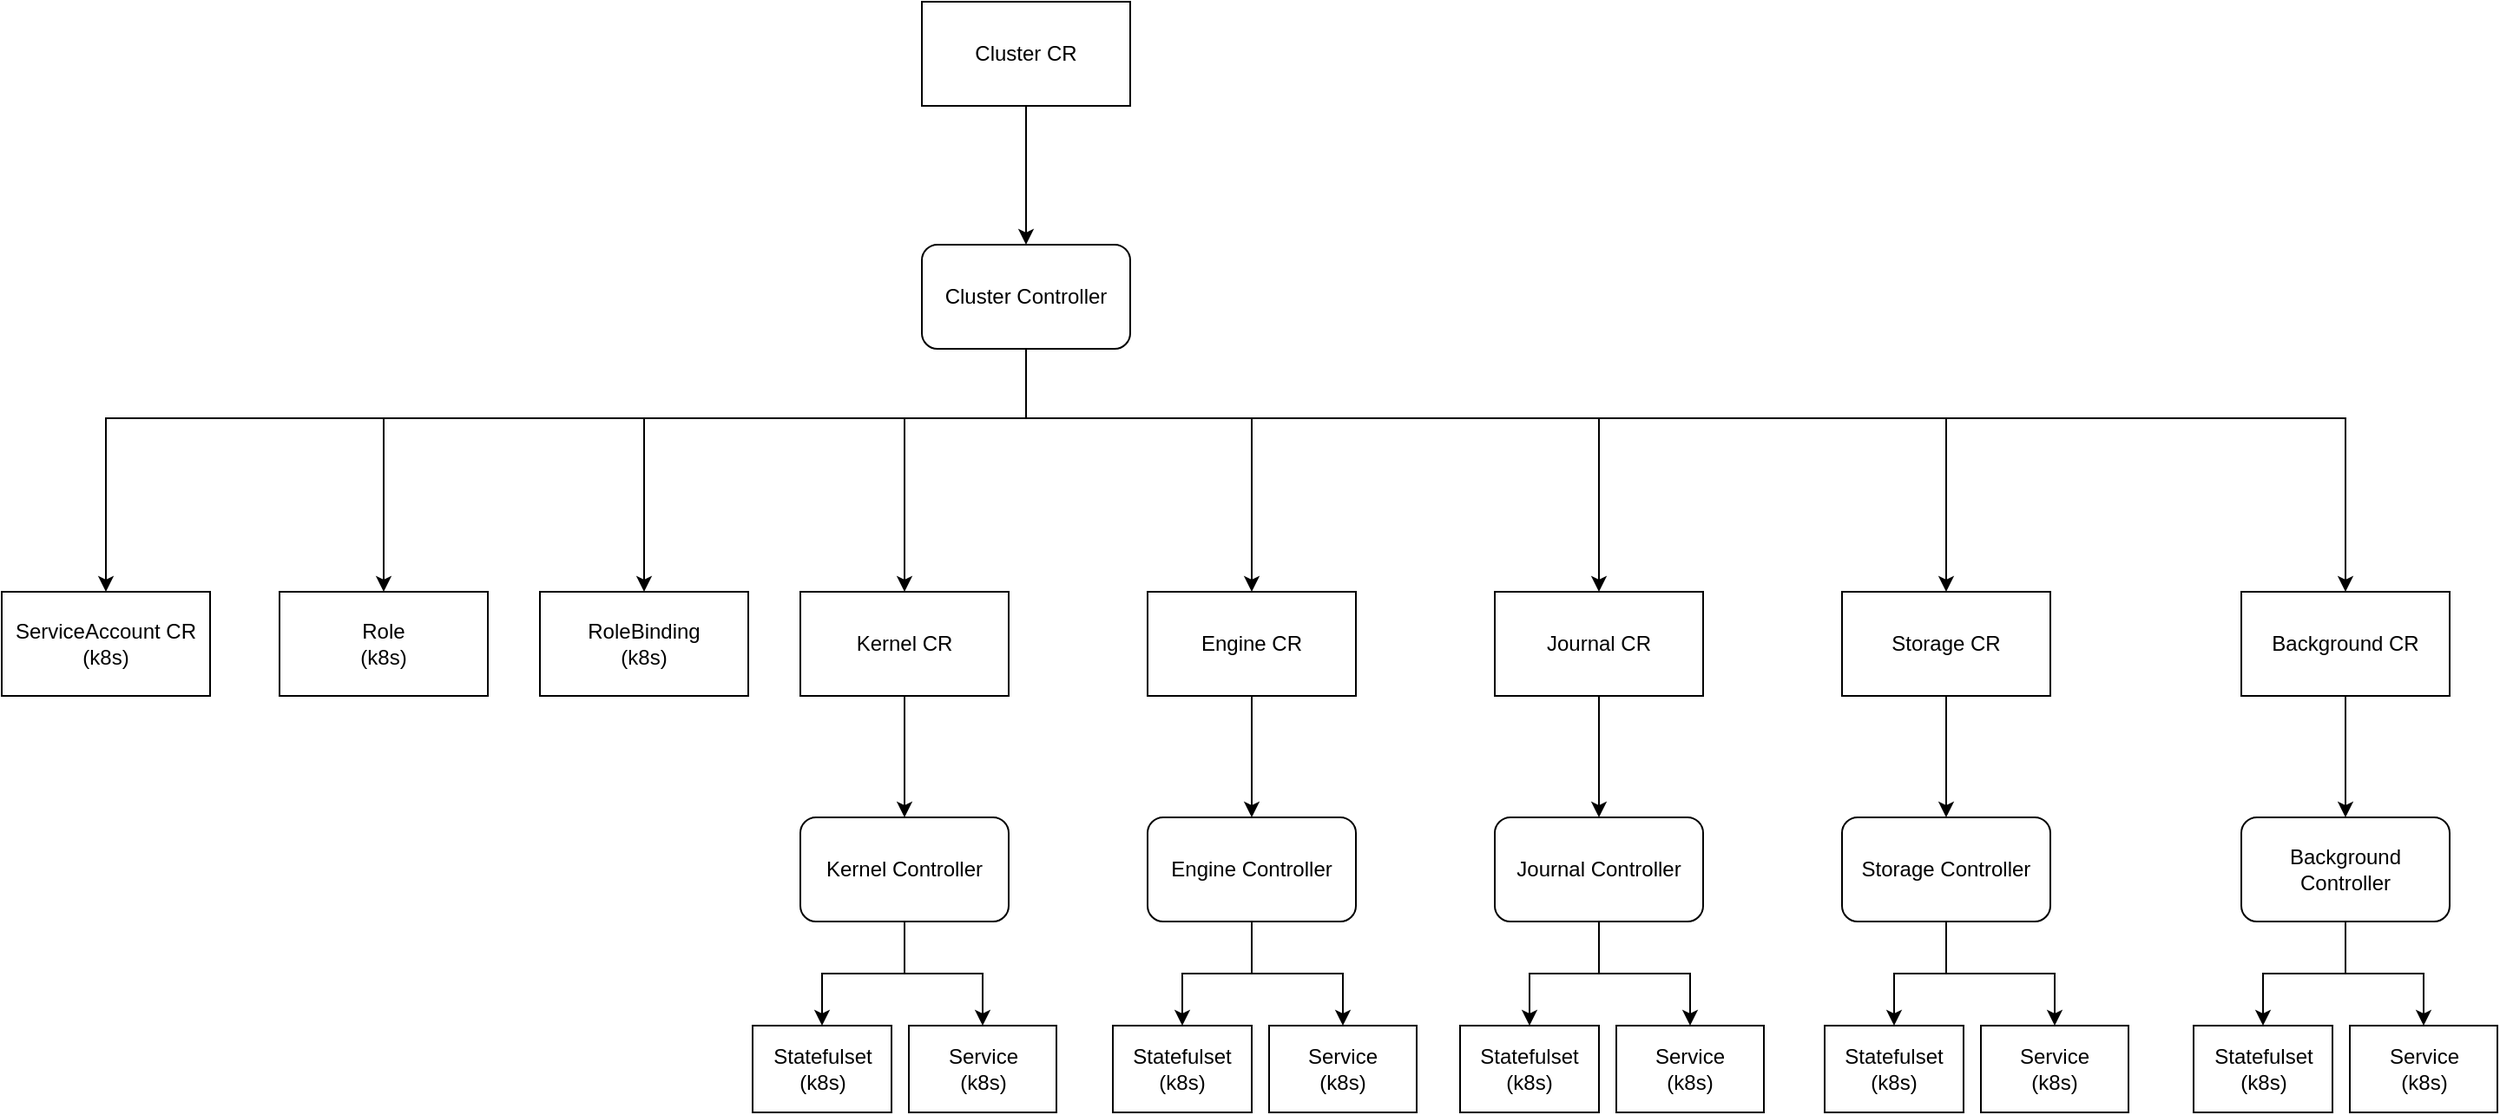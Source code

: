 <mxfile version="16.0.3" type="github">
  <diagram id="ZB0FOyPixN7WyEiz6lQO" name="Page-1">
    <mxGraphModel dx="2228" dy="746" grid="1" gridSize="10" guides="1" tooltips="1" connect="1" arrows="1" fold="1" page="1" pageScale="1" pageWidth="850" pageHeight="1100" math="0" shadow="0">
      <root>
        <mxCell id="0" />
        <mxCell id="1" parent="0" />
        <mxCell id="ID6AHChrOmCax6VTV1ZO-7" style="edgeStyle=orthogonalEdgeStyle;rounded=0;orthogonalLoop=1;jettySize=auto;html=1;entryX=0.5;entryY=0;entryDx=0;entryDy=0;" edge="1" parent="1" source="ID6AHChrOmCax6VTV1ZO-1" target="ID6AHChrOmCax6VTV1ZO-4">
          <mxGeometry relative="1" as="geometry">
            <Array as="points">
              <mxPoint x="450" y="340" />
              <mxPoint x="-80" y="340" />
            </Array>
          </mxGeometry>
        </mxCell>
        <mxCell id="ID6AHChrOmCax6VTV1ZO-8" style="edgeStyle=orthogonalEdgeStyle;rounded=0;orthogonalLoop=1;jettySize=auto;html=1;exitX=0.5;exitY=1;exitDx=0;exitDy=0;entryX=0.5;entryY=0;entryDx=0;entryDy=0;" edge="1" parent="1" source="ID6AHChrOmCax6VTV1ZO-1" target="ID6AHChrOmCax6VTV1ZO-5">
          <mxGeometry relative="1" as="geometry">
            <Array as="points">
              <mxPoint x="450" y="340" />
              <mxPoint x="80" y="340" />
            </Array>
          </mxGeometry>
        </mxCell>
        <mxCell id="ID6AHChrOmCax6VTV1ZO-9" style="edgeStyle=orthogonalEdgeStyle;rounded=0;orthogonalLoop=1;jettySize=auto;html=1;" edge="1" parent="1" source="ID6AHChrOmCax6VTV1ZO-1" target="ID6AHChrOmCax6VTV1ZO-6">
          <mxGeometry relative="1" as="geometry">
            <Array as="points">
              <mxPoint x="450" y="340" />
              <mxPoint x="230" y="340" />
            </Array>
          </mxGeometry>
        </mxCell>
        <mxCell id="ID6AHChrOmCax6VTV1ZO-15" style="edgeStyle=orthogonalEdgeStyle;rounded=0;orthogonalLoop=1;jettySize=auto;html=1;" edge="1" parent="1" source="ID6AHChrOmCax6VTV1ZO-1" target="ID6AHChrOmCax6VTV1ZO-10">
          <mxGeometry relative="1" as="geometry">
            <Array as="points">
              <mxPoint x="450" y="340" />
              <mxPoint x="380" y="340" />
            </Array>
          </mxGeometry>
        </mxCell>
        <mxCell id="ID6AHChrOmCax6VTV1ZO-16" style="edgeStyle=orthogonalEdgeStyle;rounded=0;orthogonalLoop=1;jettySize=auto;html=1;" edge="1" parent="1" source="ID6AHChrOmCax6VTV1ZO-1" target="ID6AHChrOmCax6VTV1ZO-11">
          <mxGeometry relative="1" as="geometry">
            <Array as="points">
              <mxPoint x="450" y="340" />
              <mxPoint x="580" y="340" />
            </Array>
          </mxGeometry>
        </mxCell>
        <mxCell id="ID6AHChrOmCax6VTV1ZO-17" style="edgeStyle=orthogonalEdgeStyle;rounded=0;orthogonalLoop=1;jettySize=auto;html=1;" edge="1" parent="1" source="ID6AHChrOmCax6VTV1ZO-1" target="ID6AHChrOmCax6VTV1ZO-12">
          <mxGeometry relative="1" as="geometry">
            <Array as="points">
              <mxPoint x="450" y="340" />
              <mxPoint x="780" y="340" />
            </Array>
          </mxGeometry>
        </mxCell>
        <mxCell id="ID6AHChrOmCax6VTV1ZO-18" style="edgeStyle=orthogonalEdgeStyle;rounded=0;orthogonalLoop=1;jettySize=auto;html=1;entryX=0.5;entryY=0;entryDx=0;entryDy=0;" edge="1" parent="1" source="ID6AHChrOmCax6VTV1ZO-1" target="ID6AHChrOmCax6VTV1ZO-13">
          <mxGeometry relative="1" as="geometry">
            <Array as="points">
              <mxPoint x="450" y="340" />
              <mxPoint x="980" y="340" />
            </Array>
          </mxGeometry>
        </mxCell>
        <mxCell id="ID6AHChrOmCax6VTV1ZO-19" style="edgeStyle=orthogonalEdgeStyle;rounded=0;orthogonalLoop=1;jettySize=auto;html=1;entryX=0.5;entryY=0;entryDx=0;entryDy=0;" edge="1" parent="1" source="ID6AHChrOmCax6VTV1ZO-1" target="ID6AHChrOmCax6VTV1ZO-14">
          <mxGeometry relative="1" as="geometry">
            <Array as="points">
              <mxPoint x="450" y="340" />
              <mxPoint x="1210" y="340" />
            </Array>
          </mxGeometry>
        </mxCell>
        <mxCell id="ID6AHChrOmCax6VTV1ZO-1" value="Cluster Controller" style="rounded=1;whiteSpace=wrap;html=1;" vertex="1" parent="1">
          <mxGeometry x="390" y="240" width="120" height="60" as="geometry" />
        </mxCell>
        <mxCell id="ID6AHChrOmCax6VTV1ZO-3" style="edgeStyle=orthogonalEdgeStyle;rounded=0;orthogonalLoop=1;jettySize=auto;html=1;" edge="1" parent="1" source="ID6AHChrOmCax6VTV1ZO-2" target="ID6AHChrOmCax6VTV1ZO-1">
          <mxGeometry relative="1" as="geometry" />
        </mxCell>
        <mxCell id="ID6AHChrOmCax6VTV1ZO-2" value="Cluster CR" style="rounded=0;whiteSpace=wrap;html=1;" vertex="1" parent="1">
          <mxGeometry x="390" y="100" width="120" height="60" as="geometry" />
        </mxCell>
        <mxCell id="ID6AHChrOmCax6VTV1ZO-4" value="ServiceAccount CR&lt;br&gt;(k8s)" style="rounded=0;whiteSpace=wrap;html=1;" vertex="1" parent="1">
          <mxGeometry x="-140" y="440" width="120" height="60" as="geometry" />
        </mxCell>
        <mxCell id="ID6AHChrOmCax6VTV1ZO-5" value="Role&lt;br&gt;(k8s)" style="rounded=0;whiteSpace=wrap;html=1;" vertex="1" parent="1">
          <mxGeometry x="20" y="440" width="120" height="60" as="geometry" />
        </mxCell>
        <mxCell id="ID6AHChrOmCax6VTV1ZO-6" value="RoleBinding&lt;br&gt;(k8s)" style="rounded=0;whiteSpace=wrap;html=1;" vertex="1" parent="1">
          <mxGeometry x="170" y="440" width="120" height="60" as="geometry" />
        </mxCell>
        <mxCell id="ID6AHChrOmCax6VTV1ZO-25" style="edgeStyle=orthogonalEdgeStyle;rounded=0;orthogonalLoop=1;jettySize=auto;html=1;entryX=0.5;entryY=0;entryDx=0;entryDy=0;" edge="1" parent="1" source="ID6AHChrOmCax6VTV1ZO-10" target="ID6AHChrOmCax6VTV1ZO-20">
          <mxGeometry relative="1" as="geometry" />
        </mxCell>
        <mxCell id="ID6AHChrOmCax6VTV1ZO-10" value="Kernel CR" style="rounded=0;whiteSpace=wrap;html=1;" vertex="1" parent="1">
          <mxGeometry x="320" y="440" width="120" height="60" as="geometry" />
        </mxCell>
        <mxCell id="ID6AHChrOmCax6VTV1ZO-26" style="edgeStyle=orthogonalEdgeStyle;rounded=0;orthogonalLoop=1;jettySize=auto;html=1;" edge="1" parent="1" source="ID6AHChrOmCax6VTV1ZO-11" target="ID6AHChrOmCax6VTV1ZO-21">
          <mxGeometry relative="1" as="geometry" />
        </mxCell>
        <mxCell id="ID6AHChrOmCax6VTV1ZO-11" value="Engine CR" style="rounded=0;whiteSpace=wrap;html=1;" vertex="1" parent="1">
          <mxGeometry x="520" y="440" width="120" height="60" as="geometry" />
        </mxCell>
        <mxCell id="ID6AHChrOmCax6VTV1ZO-27" style="edgeStyle=orthogonalEdgeStyle;rounded=0;orthogonalLoop=1;jettySize=auto;html=1;entryX=0.5;entryY=0;entryDx=0;entryDy=0;" edge="1" parent="1" source="ID6AHChrOmCax6VTV1ZO-12" target="ID6AHChrOmCax6VTV1ZO-22">
          <mxGeometry relative="1" as="geometry" />
        </mxCell>
        <mxCell id="ID6AHChrOmCax6VTV1ZO-12" value="Journal CR" style="rounded=0;whiteSpace=wrap;html=1;" vertex="1" parent="1">
          <mxGeometry x="720" y="440" width="120" height="60" as="geometry" />
        </mxCell>
        <mxCell id="ID6AHChrOmCax6VTV1ZO-28" style="edgeStyle=orthogonalEdgeStyle;rounded=0;orthogonalLoop=1;jettySize=auto;html=1;" edge="1" parent="1" source="ID6AHChrOmCax6VTV1ZO-13" target="ID6AHChrOmCax6VTV1ZO-23">
          <mxGeometry relative="1" as="geometry" />
        </mxCell>
        <mxCell id="ID6AHChrOmCax6VTV1ZO-13" value="Storage CR" style="rounded=0;whiteSpace=wrap;html=1;" vertex="1" parent="1">
          <mxGeometry x="920" y="440" width="120" height="60" as="geometry" />
        </mxCell>
        <mxCell id="ID6AHChrOmCax6VTV1ZO-29" style="edgeStyle=orthogonalEdgeStyle;rounded=0;orthogonalLoop=1;jettySize=auto;html=1;entryX=0.5;entryY=0;entryDx=0;entryDy=0;" edge="1" parent="1" source="ID6AHChrOmCax6VTV1ZO-14" target="ID6AHChrOmCax6VTV1ZO-24">
          <mxGeometry relative="1" as="geometry" />
        </mxCell>
        <mxCell id="ID6AHChrOmCax6VTV1ZO-14" value="Background CR" style="rounded=0;whiteSpace=wrap;html=1;" vertex="1" parent="1">
          <mxGeometry x="1150" y="440" width="120" height="60" as="geometry" />
        </mxCell>
        <mxCell id="ID6AHChrOmCax6VTV1ZO-41" style="edgeStyle=orthogonalEdgeStyle;rounded=0;orthogonalLoop=1;jettySize=auto;html=1;exitX=0.5;exitY=1;exitDx=0;exitDy=0;entryX=0.5;entryY=0;entryDx=0;entryDy=0;" edge="1" parent="1" source="ID6AHChrOmCax6VTV1ZO-20" target="ID6AHChrOmCax6VTV1ZO-30">
          <mxGeometry relative="1" as="geometry" />
        </mxCell>
        <mxCell id="ID6AHChrOmCax6VTV1ZO-42" style="edgeStyle=orthogonalEdgeStyle;rounded=0;orthogonalLoop=1;jettySize=auto;html=1;" edge="1" parent="1" source="ID6AHChrOmCax6VTV1ZO-20" target="ID6AHChrOmCax6VTV1ZO-31">
          <mxGeometry relative="1" as="geometry" />
        </mxCell>
        <mxCell id="ID6AHChrOmCax6VTV1ZO-20" value="Kernel Controller" style="rounded=1;whiteSpace=wrap;html=1;" vertex="1" parent="1">
          <mxGeometry x="320" y="570" width="120" height="60" as="geometry" />
        </mxCell>
        <mxCell id="ID6AHChrOmCax6VTV1ZO-43" style="edgeStyle=orthogonalEdgeStyle;rounded=0;orthogonalLoop=1;jettySize=auto;html=1;entryX=0.5;entryY=0;entryDx=0;entryDy=0;" edge="1" parent="1" source="ID6AHChrOmCax6VTV1ZO-21" target="ID6AHChrOmCax6VTV1ZO-35">
          <mxGeometry relative="1" as="geometry" />
        </mxCell>
        <mxCell id="ID6AHChrOmCax6VTV1ZO-44" style="edgeStyle=orthogonalEdgeStyle;rounded=0;orthogonalLoop=1;jettySize=auto;html=1;entryX=0.5;entryY=0;entryDx=0;entryDy=0;" edge="1" parent="1" source="ID6AHChrOmCax6VTV1ZO-21" target="ID6AHChrOmCax6VTV1ZO-36">
          <mxGeometry relative="1" as="geometry" />
        </mxCell>
        <mxCell id="ID6AHChrOmCax6VTV1ZO-21" value="Engine Controller" style="rounded=1;whiteSpace=wrap;html=1;" vertex="1" parent="1">
          <mxGeometry x="520" y="570" width="120" height="60" as="geometry" />
        </mxCell>
        <mxCell id="ID6AHChrOmCax6VTV1ZO-45" style="edgeStyle=orthogonalEdgeStyle;rounded=0;orthogonalLoop=1;jettySize=auto;html=1;entryX=0.5;entryY=0;entryDx=0;entryDy=0;" edge="1" parent="1" source="ID6AHChrOmCax6VTV1ZO-22" target="ID6AHChrOmCax6VTV1ZO-37">
          <mxGeometry relative="1" as="geometry" />
        </mxCell>
        <mxCell id="ID6AHChrOmCax6VTV1ZO-47" style="edgeStyle=orthogonalEdgeStyle;rounded=0;orthogonalLoop=1;jettySize=auto;html=1;" edge="1" parent="1" source="ID6AHChrOmCax6VTV1ZO-22" target="ID6AHChrOmCax6VTV1ZO-38">
          <mxGeometry relative="1" as="geometry" />
        </mxCell>
        <mxCell id="ID6AHChrOmCax6VTV1ZO-22" value="Journal Controller" style="rounded=1;whiteSpace=wrap;html=1;" vertex="1" parent="1">
          <mxGeometry x="720" y="570" width="120" height="60" as="geometry" />
        </mxCell>
        <mxCell id="ID6AHChrOmCax6VTV1ZO-48" style="edgeStyle=orthogonalEdgeStyle;rounded=0;orthogonalLoop=1;jettySize=auto;html=1;entryX=0.5;entryY=0;entryDx=0;entryDy=0;" edge="1" parent="1" source="ID6AHChrOmCax6VTV1ZO-23" target="ID6AHChrOmCax6VTV1ZO-39">
          <mxGeometry relative="1" as="geometry" />
        </mxCell>
        <mxCell id="ID6AHChrOmCax6VTV1ZO-49" style="edgeStyle=orthogonalEdgeStyle;rounded=0;orthogonalLoop=1;jettySize=auto;html=1;entryX=0.5;entryY=0;entryDx=0;entryDy=0;" edge="1" parent="1" source="ID6AHChrOmCax6VTV1ZO-23" target="ID6AHChrOmCax6VTV1ZO-40">
          <mxGeometry relative="1" as="geometry" />
        </mxCell>
        <mxCell id="ID6AHChrOmCax6VTV1ZO-23" value="Storage Controller" style="rounded=1;whiteSpace=wrap;html=1;" vertex="1" parent="1">
          <mxGeometry x="920" y="570" width="120" height="60" as="geometry" />
        </mxCell>
        <mxCell id="ID6AHChrOmCax6VTV1ZO-52" style="edgeStyle=orthogonalEdgeStyle;rounded=0;orthogonalLoop=1;jettySize=auto;html=1;entryX=0.5;entryY=0;entryDx=0;entryDy=0;" edge="1" parent="1" source="ID6AHChrOmCax6VTV1ZO-24" target="ID6AHChrOmCax6VTV1ZO-50">
          <mxGeometry relative="1" as="geometry" />
        </mxCell>
        <mxCell id="ID6AHChrOmCax6VTV1ZO-53" style="edgeStyle=orthogonalEdgeStyle;rounded=0;orthogonalLoop=1;jettySize=auto;html=1;" edge="1" parent="1" source="ID6AHChrOmCax6VTV1ZO-24" target="ID6AHChrOmCax6VTV1ZO-51">
          <mxGeometry relative="1" as="geometry" />
        </mxCell>
        <mxCell id="ID6AHChrOmCax6VTV1ZO-24" value="Background Controller" style="rounded=1;whiteSpace=wrap;html=1;" vertex="1" parent="1">
          <mxGeometry x="1150" y="570" width="120" height="60" as="geometry" />
        </mxCell>
        <mxCell id="ID6AHChrOmCax6VTV1ZO-30" value="Statefulset&lt;br&gt;(k8s)" style="rounded=0;whiteSpace=wrap;html=1;" vertex="1" parent="1">
          <mxGeometry x="292.5" y="690" width="80" height="50" as="geometry" />
        </mxCell>
        <mxCell id="ID6AHChrOmCax6VTV1ZO-31" value="Service&lt;br&gt;(k8s)" style="rounded=0;whiteSpace=wrap;html=1;" vertex="1" parent="1">
          <mxGeometry x="382.5" y="690" width="85" height="50" as="geometry" />
        </mxCell>
        <mxCell id="ID6AHChrOmCax6VTV1ZO-35" value="Statefulset&lt;br&gt;(k8s)" style="rounded=0;whiteSpace=wrap;html=1;" vertex="1" parent="1">
          <mxGeometry x="500" y="690" width="80" height="50" as="geometry" />
        </mxCell>
        <mxCell id="ID6AHChrOmCax6VTV1ZO-36" value="Service&lt;br&gt;(k8s)" style="rounded=0;whiteSpace=wrap;html=1;" vertex="1" parent="1">
          <mxGeometry x="590" y="690" width="85" height="50" as="geometry" />
        </mxCell>
        <mxCell id="ID6AHChrOmCax6VTV1ZO-37" value="Statefulset&lt;br&gt;(k8s)" style="rounded=0;whiteSpace=wrap;html=1;" vertex="1" parent="1">
          <mxGeometry x="700" y="690" width="80" height="50" as="geometry" />
        </mxCell>
        <mxCell id="ID6AHChrOmCax6VTV1ZO-38" value="Service&lt;br&gt;(k8s)" style="rounded=0;whiteSpace=wrap;html=1;" vertex="1" parent="1">
          <mxGeometry x="790" y="690" width="85" height="50" as="geometry" />
        </mxCell>
        <mxCell id="ID6AHChrOmCax6VTV1ZO-39" value="Statefulset&lt;br&gt;(k8s)" style="rounded=0;whiteSpace=wrap;html=1;" vertex="1" parent="1">
          <mxGeometry x="910" y="690" width="80" height="50" as="geometry" />
        </mxCell>
        <mxCell id="ID6AHChrOmCax6VTV1ZO-40" value="Service&lt;br&gt;(k8s)" style="rounded=0;whiteSpace=wrap;html=1;" vertex="1" parent="1">
          <mxGeometry x="1000" y="690" width="85" height="50" as="geometry" />
        </mxCell>
        <mxCell id="ID6AHChrOmCax6VTV1ZO-50" value="Statefulset&lt;br&gt;(k8s)" style="rounded=0;whiteSpace=wrap;html=1;" vertex="1" parent="1">
          <mxGeometry x="1122.5" y="690" width="80" height="50" as="geometry" />
        </mxCell>
        <mxCell id="ID6AHChrOmCax6VTV1ZO-51" value="Service&lt;br&gt;(k8s)" style="rounded=0;whiteSpace=wrap;html=1;" vertex="1" parent="1">
          <mxGeometry x="1212.5" y="690" width="85" height="50" as="geometry" />
        </mxCell>
      </root>
    </mxGraphModel>
  </diagram>
</mxfile>
